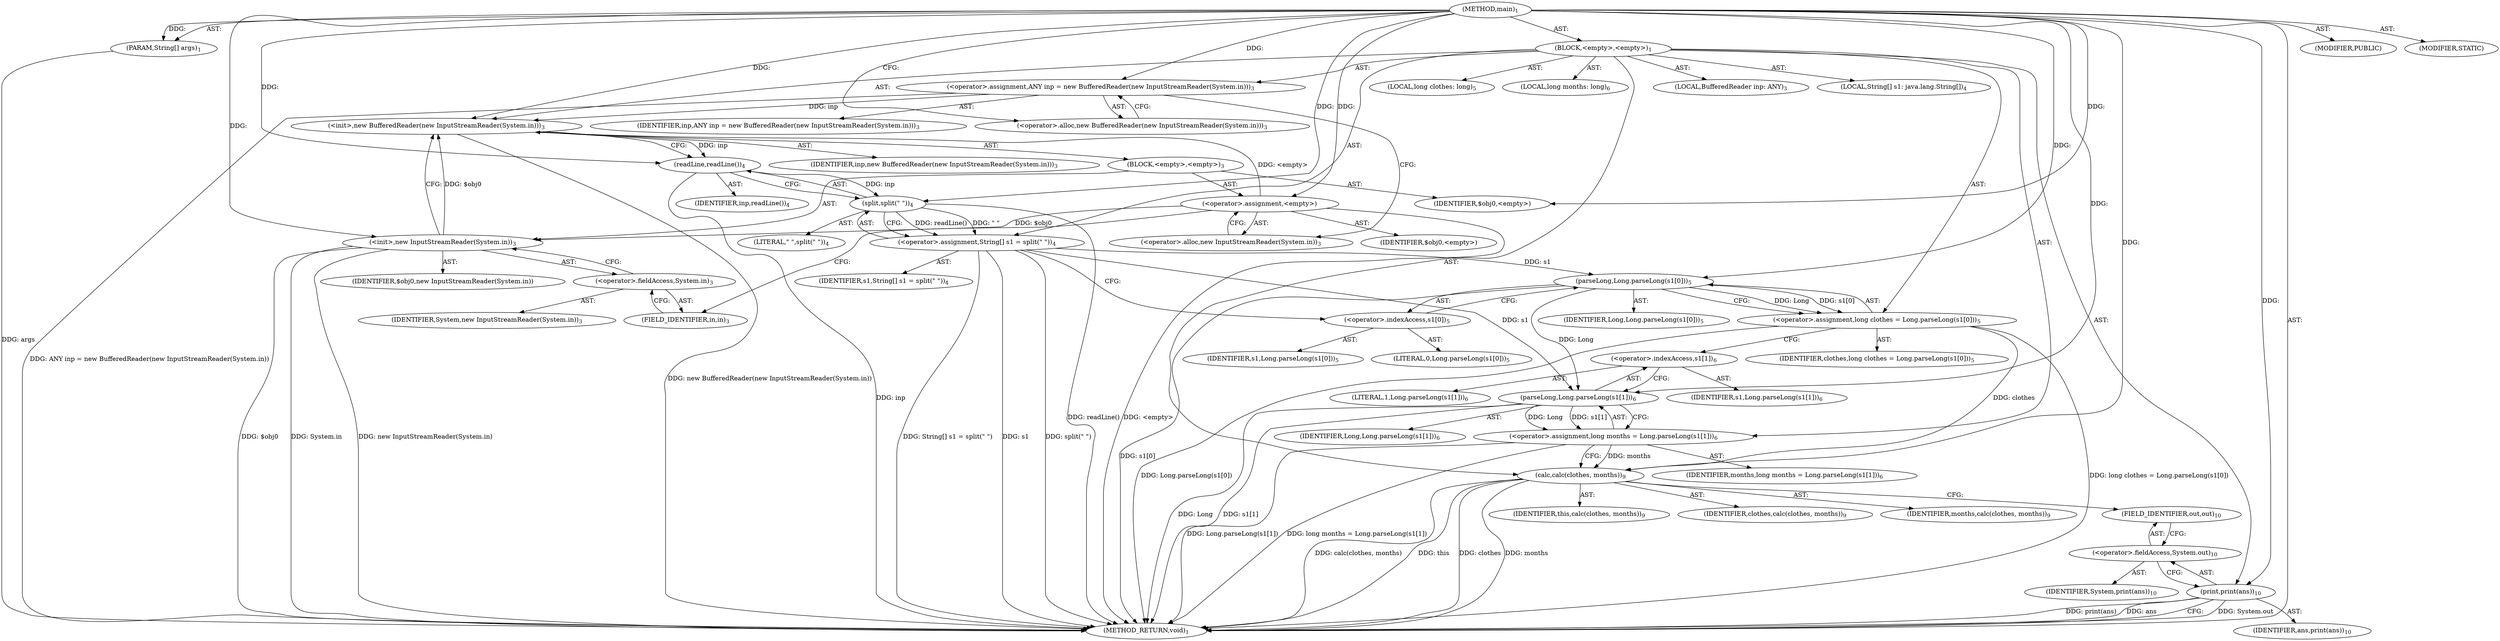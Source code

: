 digraph "main" {  
"19" [label = <(METHOD,main)<SUB>1</SUB>> ]
"20" [label = <(PARAM,String[] args)<SUB>1</SUB>> ]
"21" [label = <(BLOCK,&lt;empty&gt;,&lt;empty&gt;)<SUB>1</SUB>> ]
"4" [label = <(LOCAL,BufferedReader inp: ANY)<SUB>3</SUB>> ]
"22" [label = <(&lt;operator&gt;.assignment,ANY inp = new BufferedReader(new InputStreamReader(System.in)))<SUB>3</SUB>> ]
"23" [label = <(IDENTIFIER,inp,ANY inp = new BufferedReader(new InputStreamReader(System.in)))<SUB>3</SUB>> ]
"24" [label = <(&lt;operator&gt;.alloc,new BufferedReader(new InputStreamReader(System.in)))<SUB>3</SUB>> ]
"25" [label = <(&lt;init&gt;,new BufferedReader(new InputStreamReader(System.in)))<SUB>3</SUB>> ]
"3" [label = <(IDENTIFIER,inp,new BufferedReader(new InputStreamReader(System.in)))<SUB>3</SUB>> ]
"26" [label = <(BLOCK,&lt;empty&gt;,&lt;empty&gt;)<SUB>3</SUB>> ]
"27" [label = <(&lt;operator&gt;.assignment,&lt;empty&gt;)> ]
"28" [label = <(IDENTIFIER,$obj0,&lt;empty&gt;)> ]
"29" [label = <(&lt;operator&gt;.alloc,new InputStreamReader(System.in))<SUB>3</SUB>> ]
"30" [label = <(&lt;init&gt;,new InputStreamReader(System.in))<SUB>3</SUB>> ]
"31" [label = <(IDENTIFIER,$obj0,new InputStreamReader(System.in))> ]
"32" [label = <(&lt;operator&gt;.fieldAccess,System.in)<SUB>3</SUB>> ]
"33" [label = <(IDENTIFIER,System,new InputStreamReader(System.in))<SUB>3</SUB>> ]
"34" [label = <(FIELD_IDENTIFIER,in,in)<SUB>3</SUB>> ]
"35" [label = <(IDENTIFIER,$obj0,&lt;empty&gt;)> ]
"36" [label = <(LOCAL,String[] s1: java.lang.String[])<SUB>4</SUB>> ]
"37" [label = <(&lt;operator&gt;.assignment,String[] s1 = split(&quot; &quot;))<SUB>4</SUB>> ]
"38" [label = <(IDENTIFIER,s1,String[] s1 = split(&quot; &quot;))<SUB>4</SUB>> ]
"39" [label = <(split,split(&quot; &quot;))<SUB>4</SUB>> ]
"40" [label = <(readLine,readLine())<SUB>4</SUB>> ]
"41" [label = <(IDENTIFIER,inp,readLine())<SUB>4</SUB>> ]
"42" [label = <(LITERAL,&quot; &quot;,split(&quot; &quot;))<SUB>4</SUB>> ]
"43" [label = <(LOCAL,long clothes: long)<SUB>5</SUB>> ]
"44" [label = <(&lt;operator&gt;.assignment,long clothes = Long.parseLong(s1[0]))<SUB>5</SUB>> ]
"45" [label = <(IDENTIFIER,clothes,long clothes = Long.parseLong(s1[0]))<SUB>5</SUB>> ]
"46" [label = <(parseLong,Long.parseLong(s1[0]))<SUB>5</SUB>> ]
"47" [label = <(IDENTIFIER,Long,Long.parseLong(s1[0]))<SUB>5</SUB>> ]
"48" [label = <(&lt;operator&gt;.indexAccess,s1[0])<SUB>5</SUB>> ]
"49" [label = <(IDENTIFIER,s1,Long.parseLong(s1[0]))<SUB>5</SUB>> ]
"50" [label = <(LITERAL,0,Long.parseLong(s1[0]))<SUB>5</SUB>> ]
"51" [label = <(LOCAL,long months: long)<SUB>6</SUB>> ]
"52" [label = <(&lt;operator&gt;.assignment,long months = Long.parseLong(s1[1]))<SUB>6</SUB>> ]
"53" [label = <(IDENTIFIER,months,long months = Long.parseLong(s1[1]))<SUB>6</SUB>> ]
"54" [label = <(parseLong,Long.parseLong(s1[1]))<SUB>6</SUB>> ]
"55" [label = <(IDENTIFIER,Long,Long.parseLong(s1[1]))<SUB>6</SUB>> ]
"56" [label = <(&lt;operator&gt;.indexAccess,s1[1])<SUB>6</SUB>> ]
"57" [label = <(IDENTIFIER,s1,Long.parseLong(s1[1]))<SUB>6</SUB>> ]
"58" [label = <(LITERAL,1,Long.parseLong(s1[1]))<SUB>6</SUB>> ]
"59" [label = <(calc,calc(clothes, months))<SUB>9</SUB>> ]
"60" [label = <(IDENTIFIER,this,calc(clothes, months))<SUB>9</SUB>> ]
"61" [label = <(IDENTIFIER,clothes,calc(clothes, months))<SUB>9</SUB>> ]
"62" [label = <(IDENTIFIER,months,calc(clothes, months))<SUB>9</SUB>> ]
"63" [label = <(print,print(ans))<SUB>10</SUB>> ]
"64" [label = <(&lt;operator&gt;.fieldAccess,System.out)<SUB>10</SUB>> ]
"65" [label = <(IDENTIFIER,System,print(ans))<SUB>10</SUB>> ]
"66" [label = <(FIELD_IDENTIFIER,out,out)<SUB>10</SUB>> ]
"67" [label = <(IDENTIFIER,ans,print(ans))<SUB>10</SUB>> ]
"68" [label = <(MODIFIER,PUBLIC)> ]
"69" [label = <(MODIFIER,STATIC)> ]
"70" [label = <(METHOD_RETURN,void)<SUB>1</SUB>> ]
  "19" -> "20"  [ label = "AST: "] 
  "19" -> "21"  [ label = "AST: "] 
  "19" -> "68"  [ label = "AST: "] 
  "19" -> "69"  [ label = "AST: "] 
  "19" -> "70"  [ label = "AST: "] 
  "21" -> "4"  [ label = "AST: "] 
  "21" -> "22"  [ label = "AST: "] 
  "21" -> "25"  [ label = "AST: "] 
  "21" -> "36"  [ label = "AST: "] 
  "21" -> "37"  [ label = "AST: "] 
  "21" -> "43"  [ label = "AST: "] 
  "21" -> "44"  [ label = "AST: "] 
  "21" -> "51"  [ label = "AST: "] 
  "21" -> "52"  [ label = "AST: "] 
  "21" -> "59"  [ label = "AST: "] 
  "21" -> "63"  [ label = "AST: "] 
  "22" -> "23"  [ label = "AST: "] 
  "22" -> "24"  [ label = "AST: "] 
  "25" -> "3"  [ label = "AST: "] 
  "25" -> "26"  [ label = "AST: "] 
  "26" -> "27"  [ label = "AST: "] 
  "26" -> "30"  [ label = "AST: "] 
  "26" -> "35"  [ label = "AST: "] 
  "27" -> "28"  [ label = "AST: "] 
  "27" -> "29"  [ label = "AST: "] 
  "30" -> "31"  [ label = "AST: "] 
  "30" -> "32"  [ label = "AST: "] 
  "32" -> "33"  [ label = "AST: "] 
  "32" -> "34"  [ label = "AST: "] 
  "37" -> "38"  [ label = "AST: "] 
  "37" -> "39"  [ label = "AST: "] 
  "39" -> "40"  [ label = "AST: "] 
  "39" -> "42"  [ label = "AST: "] 
  "40" -> "41"  [ label = "AST: "] 
  "44" -> "45"  [ label = "AST: "] 
  "44" -> "46"  [ label = "AST: "] 
  "46" -> "47"  [ label = "AST: "] 
  "46" -> "48"  [ label = "AST: "] 
  "48" -> "49"  [ label = "AST: "] 
  "48" -> "50"  [ label = "AST: "] 
  "52" -> "53"  [ label = "AST: "] 
  "52" -> "54"  [ label = "AST: "] 
  "54" -> "55"  [ label = "AST: "] 
  "54" -> "56"  [ label = "AST: "] 
  "56" -> "57"  [ label = "AST: "] 
  "56" -> "58"  [ label = "AST: "] 
  "59" -> "60"  [ label = "AST: "] 
  "59" -> "61"  [ label = "AST: "] 
  "59" -> "62"  [ label = "AST: "] 
  "63" -> "64"  [ label = "AST: "] 
  "63" -> "67"  [ label = "AST: "] 
  "64" -> "65"  [ label = "AST: "] 
  "64" -> "66"  [ label = "AST: "] 
  "22" -> "29"  [ label = "CFG: "] 
  "25" -> "40"  [ label = "CFG: "] 
  "37" -> "48"  [ label = "CFG: "] 
  "44" -> "56"  [ label = "CFG: "] 
  "52" -> "59"  [ label = "CFG: "] 
  "59" -> "66"  [ label = "CFG: "] 
  "63" -> "70"  [ label = "CFG: "] 
  "24" -> "22"  [ label = "CFG: "] 
  "39" -> "37"  [ label = "CFG: "] 
  "46" -> "44"  [ label = "CFG: "] 
  "54" -> "52"  [ label = "CFG: "] 
  "64" -> "63"  [ label = "CFG: "] 
  "27" -> "34"  [ label = "CFG: "] 
  "30" -> "25"  [ label = "CFG: "] 
  "40" -> "39"  [ label = "CFG: "] 
  "48" -> "46"  [ label = "CFG: "] 
  "56" -> "54"  [ label = "CFG: "] 
  "66" -> "64"  [ label = "CFG: "] 
  "29" -> "27"  [ label = "CFG: "] 
  "32" -> "30"  [ label = "CFG: "] 
  "34" -> "32"  [ label = "CFG: "] 
  "19" -> "24"  [ label = "CFG: "] 
  "20" -> "70"  [ label = "DDG: args"] 
  "22" -> "70"  [ label = "DDG: ANY inp = new BufferedReader(new InputStreamReader(System.in))"] 
  "27" -> "70"  [ label = "DDG: &lt;empty&gt;"] 
  "30" -> "70"  [ label = "DDG: $obj0"] 
  "30" -> "70"  [ label = "DDG: System.in"] 
  "30" -> "70"  [ label = "DDG: new InputStreamReader(System.in)"] 
  "25" -> "70"  [ label = "DDG: new BufferedReader(new InputStreamReader(System.in))"] 
  "37" -> "70"  [ label = "DDG: s1"] 
  "40" -> "70"  [ label = "DDG: inp"] 
  "39" -> "70"  [ label = "DDG: readLine()"] 
  "37" -> "70"  [ label = "DDG: split(&quot; &quot;)"] 
  "37" -> "70"  [ label = "DDG: String[] s1 = split(&quot; &quot;)"] 
  "46" -> "70"  [ label = "DDG: s1[0]"] 
  "44" -> "70"  [ label = "DDG: Long.parseLong(s1[0])"] 
  "44" -> "70"  [ label = "DDG: long clothes = Long.parseLong(s1[0])"] 
  "54" -> "70"  [ label = "DDG: Long"] 
  "54" -> "70"  [ label = "DDG: s1[1]"] 
  "52" -> "70"  [ label = "DDG: Long.parseLong(s1[1])"] 
  "52" -> "70"  [ label = "DDG: long months = Long.parseLong(s1[1])"] 
  "59" -> "70"  [ label = "DDG: clothes"] 
  "59" -> "70"  [ label = "DDG: months"] 
  "59" -> "70"  [ label = "DDG: calc(clothes, months)"] 
  "63" -> "70"  [ label = "DDG: System.out"] 
  "63" -> "70"  [ label = "DDG: print(ans)"] 
  "59" -> "70"  [ label = "DDG: this"] 
  "63" -> "70"  [ label = "DDG: ans"] 
  "19" -> "20"  [ label = "DDG: "] 
  "19" -> "22"  [ label = "DDG: "] 
  "39" -> "37"  [ label = "DDG: readLine()"] 
  "39" -> "37"  [ label = "DDG: &quot; &quot;"] 
  "46" -> "44"  [ label = "DDG: Long"] 
  "46" -> "44"  [ label = "DDG: s1[0]"] 
  "54" -> "52"  [ label = "DDG: Long"] 
  "54" -> "52"  [ label = "DDG: s1[1]"] 
  "22" -> "25"  [ label = "DDG: inp"] 
  "19" -> "25"  [ label = "DDG: "] 
  "27" -> "25"  [ label = "DDG: &lt;empty&gt;"] 
  "30" -> "25"  [ label = "DDG: $obj0"] 
  "19" -> "59"  [ label = "DDG: "] 
  "44" -> "59"  [ label = "DDG: clothes"] 
  "52" -> "59"  [ label = "DDG: months"] 
  "19" -> "63"  [ label = "DDG: "] 
  "19" -> "27"  [ label = "DDG: "] 
  "19" -> "35"  [ label = "DDG: "] 
  "40" -> "39"  [ label = "DDG: inp"] 
  "19" -> "39"  [ label = "DDG: "] 
  "19" -> "46"  [ label = "DDG: "] 
  "37" -> "46"  [ label = "DDG: s1"] 
  "46" -> "54"  [ label = "DDG: Long"] 
  "19" -> "54"  [ label = "DDG: "] 
  "37" -> "54"  [ label = "DDG: s1"] 
  "27" -> "30"  [ label = "DDG: $obj0"] 
  "19" -> "30"  [ label = "DDG: "] 
  "25" -> "40"  [ label = "DDG: inp"] 
  "19" -> "40"  [ label = "DDG: "] 
}
